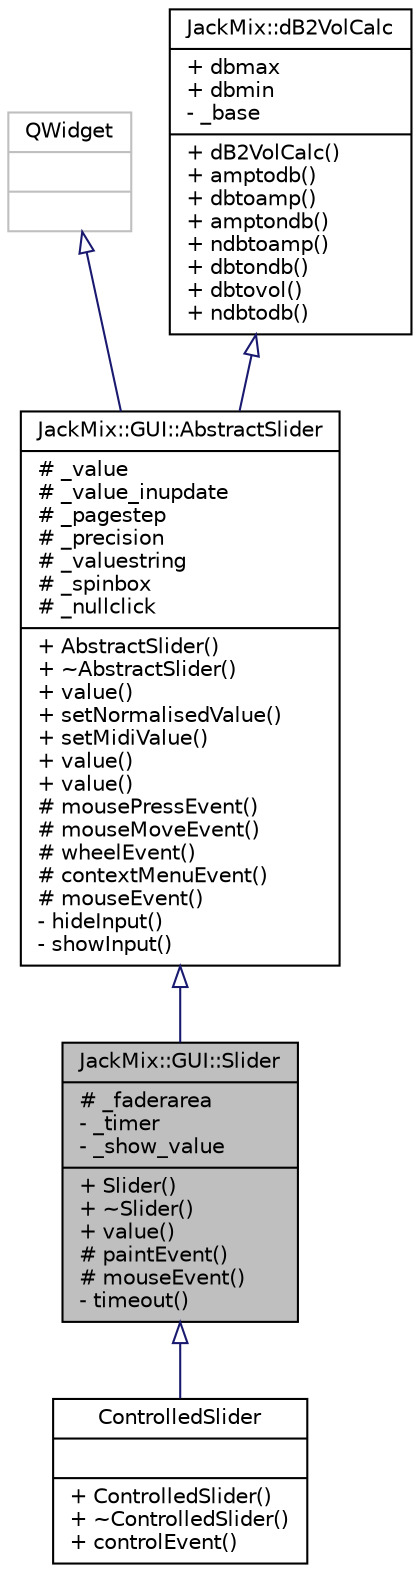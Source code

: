 digraph "JackMix::GUI::Slider"
{
 // LATEX_PDF_SIZE
  edge [fontname="Helvetica",fontsize="10",labelfontname="Helvetica",labelfontsize="10"];
  node [fontname="Helvetica",fontsize="10",shape=record];
  Node1 [label="{JackMix::GUI::Slider\n|# _faderarea\l- _timer\l- _show_value\l|+ Slider()\l+ ~Slider()\l+ value()\l# paintEvent()\l# mouseEvent()\l- timeout()\l}",height=0.2,width=0.4,color="black", fillcolor="grey75", style="filled", fontcolor="black",tooltip=" "];
  Node2 -> Node1 [dir="back",color="midnightblue",fontsize="10",style="solid",arrowtail="onormal",fontname="Helvetica"];
  Node2 [label="{JackMix::GUI::AbstractSlider\n|# _value\l# _value_inupdate\l# _pagestep\l# _precision\l# _valuestring\l# _spinbox\l# _nullclick\l|+ AbstractSlider()\l+ ~AbstractSlider()\l+ value()\l+ setNormalisedValue()\l+ setMidiValue()\l+ value()\l+ value()\l# mousePressEvent()\l# mouseMoveEvent()\l# wheelEvent()\l# contextMenuEvent()\l# mouseEvent()\l- hideInput()\l- showInput()\l}",height=0.2,width=0.4,color="black", fillcolor="white", style="filled",URL="$d9/dfa/class_jack_mix_1_1_g_u_i_1_1_abstract_slider.html",tooltip=" "];
  Node3 -> Node2 [dir="back",color="midnightblue",fontsize="10",style="solid",arrowtail="onormal",fontname="Helvetica"];
  Node3 [label="{QWidget\n||}",height=0.2,width=0.4,color="grey75", fillcolor="white", style="filled",tooltip=" "];
  Node4 -> Node2 [dir="back",color="midnightblue",fontsize="10",style="solid",arrowtail="onormal",fontname="Helvetica"];
  Node4 [label="{JackMix::dB2VolCalc\n|+ dbmax\l+ dbmin\l- _base\l|+ dB2VolCalc()\l+ amptodb()\l+ dbtoamp()\l+ amptondb()\l+ ndbtoamp()\l+ dbtondb()\l+ dbtovol()\l+ ndbtodb()\l}",height=0.2,width=0.4,color="black", fillcolor="white", style="filled",URL="$db/d0e/class_jack_mix_1_1d_b2_vol_calc.html",tooltip=" "];
  Node1 -> Node5 [dir="back",color="midnightblue",fontsize="10",style="solid",arrowtail="onormal",fontname="Helvetica"];
  Node5 [label="{ControlledSlider\n||+ ControlledSlider()\l+ ~ControlledSlider()\l+ controlEvent()\l}",height=0.2,width=0.4,color="black", fillcolor="white", style="filled",URL="$d5/dfc/class_controlled_slider.html",tooltip=" "];
}
